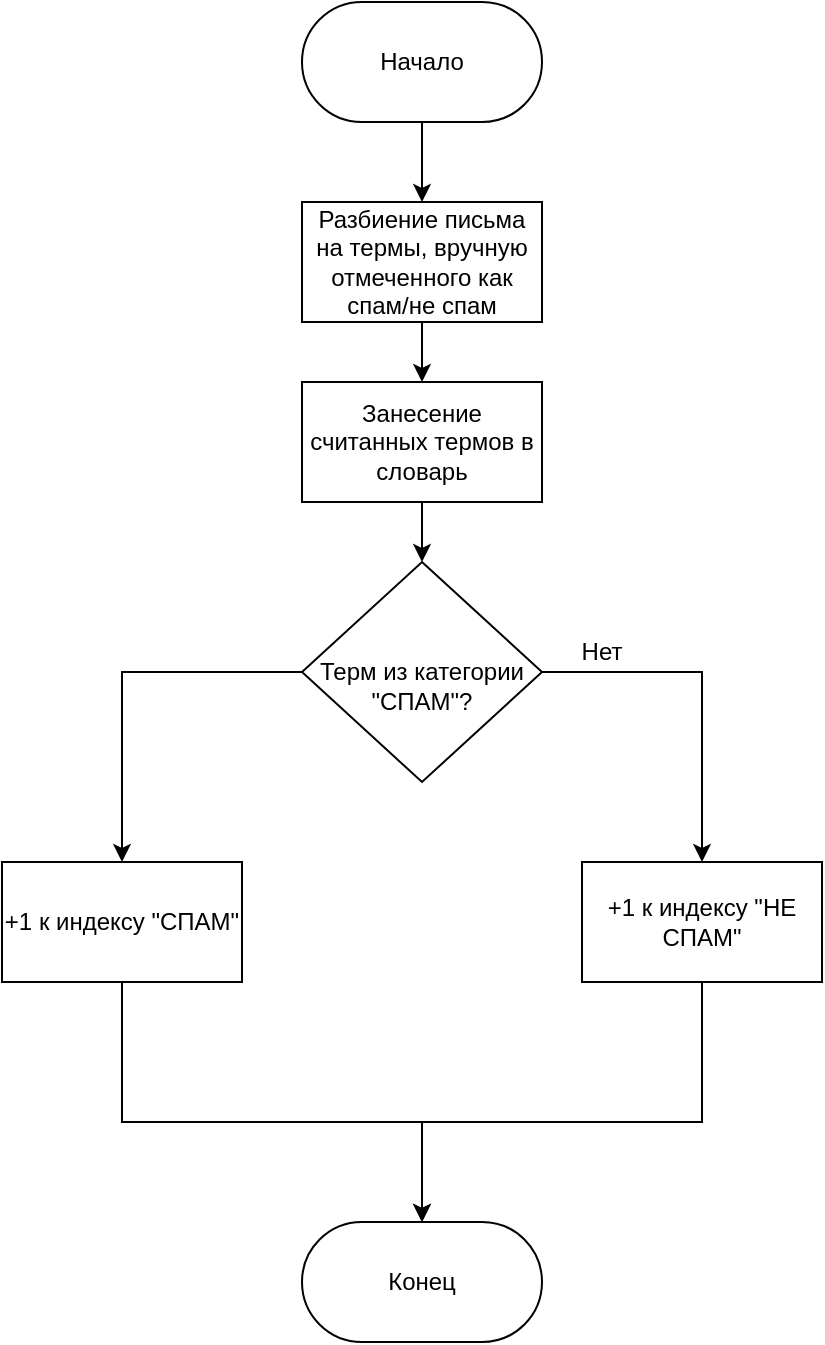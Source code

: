 <mxfile>
    <diagram id="BLFI-WNc89zTHHtKVSMj" name="Page-1">
        <mxGraphModel dx="1030" dy="489" grid="1" gridSize="10" guides="1" tooltips="1" connect="1" arrows="1" fold="1" page="1" pageScale="1" pageWidth="850" pageHeight="1100" math="0" shadow="0">
            <root>
                <mxCell id="0"/>
                <mxCell id="1" parent="0"/>
                <mxCell id="13" style="edgeStyle=none;html=1;exitX=0.5;exitY=1;exitDx=0;exitDy=0;entryX=0.5;entryY=0;entryDx=0;entryDy=0;" parent="1" target="4" edge="1">
                    <mxGeometry relative="1" as="geometry">
                        <mxPoint x="370" y="140" as="sourcePoint"/>
                    </mxGeometry>
                </mxCell>
                <mxCell id="15" style="edgeStyle=none;html=1;exitX=0.5;exitY=1;exitDx=0;exitDy=0;entryX=0.5;entryY=0;entryDx=0;entryDy=0;" parent="1" source="4" target="5" edge="1">
                    <mxGeometry relative="1" as="geometry"/>
                </mxCell>
                <mxCell id="4" value="Разбиение письма на термы, вручную отмеченного как спам/не спам" style="rounded=0;whiteSpace=wrap;html=1;" parent="1" vertex="1">
                    <mxGeometry x="310" y="180" width="120" height="60" as="geometry"/>
                </mxCell>
                <mxCell id="16" style="edgeStyle=none;html=1;exitX=0.5;exitY=1;exitDx=0;exitDy=0;entryX=0.5;entryY=0;entryDx=0;entryDy=0;" parent="1" source="5" target="7" edge="1">
                    <mxGeometry relative="1" as="geometry"/>
                </mxCell>
                <mxCell id="5" value="Занесение считанных термов в словарь" style="rounded=0;whiteSpace=wrap;html=1;" parent="1" vertex="1">
                    <mxGeometry x="310" y="270" width="120" height="60" as="geometry"/>
                </mxCell>
                <mxCell id="10" style="edgeStyle=none;html=1;exitX=1;exitY=0.5;exitDx=0;exitDy=0;entryX=0.5;entryY=0;entryDx=0;entryDy=0;rounded=0;" parent="1" source="7" target="9" edge="1">
                    <mxGeometry relative="1" as="geometry">
                        <Array as="points">
                            <mxPoint x="510" y="415"/>
                        </Array>
                    </mxGeometry>
                </mxCell>
                <mxCell id="11" style="edgeStyle=none;rounded=0;html=1;exitX=0;exitY=0.5;exitDx=0;exitDy=0;entryX=0.5;entryY=0;entryDx=0;entryDy=0;" parent="1" source="7" target="8" edge="1">
                    <mxGeometry relative="1" as="geometry">
                        <Array as="points">
                            <mxPoint x="220" y="415"/>
                        </Array>
                    </mxGeometry>
                </mxCell>
                <mxCell id="7" value="&lt;br&gt;Терм из категории &quot;СПАМ&quot;?" style="rhombus;whiteSpace=wrap;html=1;" parent="1" vertex="1">
                    <mxGeometry x="310" y="360" width="120" height="110" as="geometry"/>
                </mxCell>
                <mxCell id="17" style="edgeStyle=none;html=1;exitX=0.5;exitY=1;exitDx=0;exitDy=0;rounded=0;" parent="1" source="8" edge="1">
                    <mxGeometry relative="1" as="geometry">
                        <mxPoint x="370" y="690" as="targetPoint"/>
                        <Array as="points">
                            <mxPoint x="220" y="640"/>
                            <mxPoint x="370" y="640"/>
                        </Array>
                    </mxGeometry>
                </mxCell>
                <mxCell id="8" value="+1 к индексу &quot;СПАМ&quot;" style="rounded=0;whiteSpace=wrap;html=1;" parent="1" vertex="1">
                    <mxGeometry x="160" y="510" width="120" height="60" as="geometry"/>
                </mxCell>
                <mxCell id="18" style="edgeStyle=none;rounded=0;html=1;exitX=0.5;exitY=1;exitDx=0;exitDy=0;" parent="1" source="9" edge="1">
                    <mxGeometry relative="1" as="geometry">
                        <mxPoint x="370" y="690" as="targetPoint"/>
                        <Array as="points">
                            <mxPoint x="510" y="640"/>
                            <mxPoint x="370" y="640"/>
                        </Array>
                    </mxGeometry>
                </mxCell>
                <mxCell id="9" value="+1 к индексу &quot;НЕ СПАМ&quot;" style="rounded=0;whiteSpace=wrap;html=1;" parent="1" vertex="1">
                    <mxGeometry x="450" y="510" width="120" height="60" as="geometry"/>
                </mxCell>
                <mxCell id="12" value="Нет" style="text;html=1;strokeColor=none;fillColor=none;align=center;verticalAlign=middle;whiteSpace=wrap;rounded=0;" parent="1" vertex="1">
                    <mxGeometry x="430" y="390" width="60" height="30" as="geometry"/>
                </mxCell>
                <mxCell id="19" value="Начало" style="rounded=1;whiteSpace=wrap;html=1;arcSize=50;" vertex="1" parent="1">
                    <mxGeometry x="310" y="80" width="120" height="60" as="geometry"/>
                </mxCell>
                <mxCell id="20" value="Конец" style="rounded=1;whiteSpace=wrap;html=1;arcSize=50;" vertex="1" parent="1">
                    <mxGeometry x="310" y="690" width="120" height="60" as="geometry"/>
                </mxCell>
            </root>
        </mxGraphModel>
    </diagram>
</mxfile>